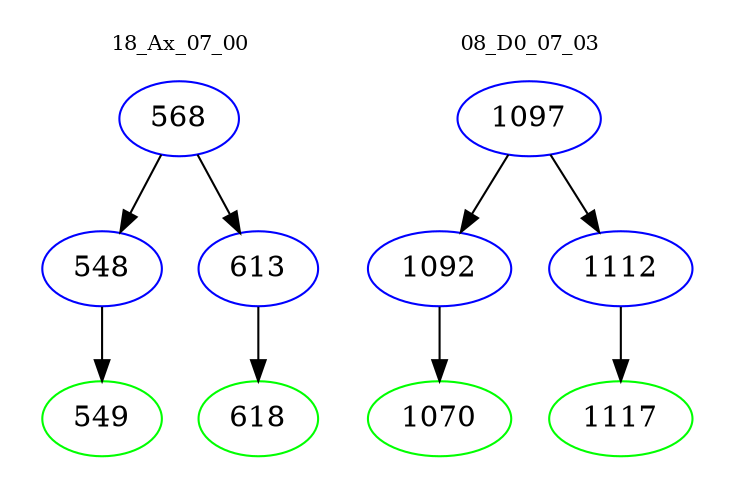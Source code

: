 digraph{
subgraph cluster_0 {
color = white
label = "18_Ax_07_00";
fontsize=10;
T0_568 [label="568", color="blue"]
T0_568 -> T0_548 [color="black"]
T0_548 [label="548", color="blue"]
T0_548 -> T0_549 [color="black"]
T0_549 [label="549", color="green"]
T0_568 -> T0_613 [color="black"]
T0_613 [label="613", color="blue"]
T0_613 -> T0_618 [color="black"]
T0_618 [label="618", color="green"]
}
subgraph cluster_1 {
color = white
label = "08_D0_07_03";
fontsize=10;
T1_1097 [label="1097", color="blue"]
T1_1097 -> T1_1092 [color="black"]
T1_1092 [label="1092", color="blue"]
T1_1092 -> T1_1070 [color="black"]
T1_1070 [label="1070", color="green"]
T1_1097 -> T1_1112 [color="black"]
T1_1112 [label="1112", color="blue"]
T1_1112 -> T1_1117 [color="black"]
T1_1117 [label="1117", color="green"]
}
}
